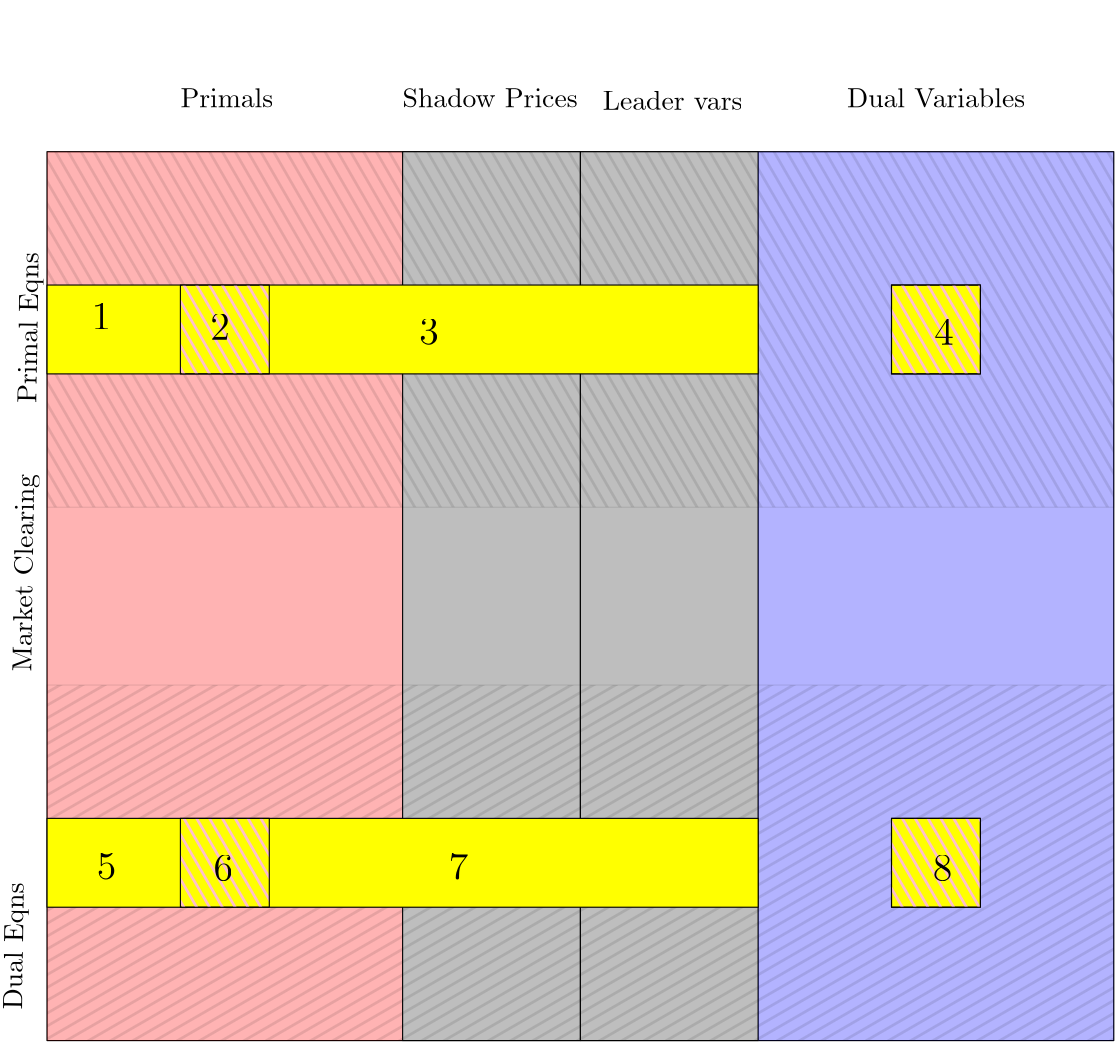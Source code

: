 <?xml version="1.0"?>
<!DOCTYPE ipe SYSTEM "ipe.dtd">
<ipe version="70206" creator="Ipe 7.2.10">
<info created="D:20190205165125" modified="D:20190218152342"/>
<ipestyle name="basic">
<symbol name="arrow/arc(spx)">
<path stroke="sym-stroke" fill="sym-stroke" pen="sym-pen">
0 0 m
-1 0.333 l
-1 -0.333 l
h
</path>
</symbol>
<symbol name="arrow/farc(spx)">
<path stroke="sym-stroke" fill="white" pen="sym-pen">
0 0 m
-1 0.333 l
-1 -0.333 l
h
</path>
</symbol>
<symbol name="arrow/ptarc(spx)">
<path stroke="sym-stroke" fill="sym-stroke" pen="sym-pen">
0 0 m
-1 0.333 l
-0.8 0 l
-1 -0.333 l
h
</path>
</symbol>
<symbol name="arrow/fptarc(spx)">
<path stroke="sym-stroke" fill="white" pen="sym-pen">
0 0 m
-1 0.333 l
-0.8 0 l
-1 -0.333 l
h
</path>
</symbol>
<symbol name="mark/circle(sx)" transformations="translations">
<path fill="sym-stroke">
0.6 0 0 0.6 0 0 e
0.4 0 0 0.4 0 0 e
</path>
</symbol>
<symbol name="mark/disk(sx)" transformations="translations">
<path fill="sym-stroke">
0.6 0 0 0.6 0 0 e
</path>
</symbol>
<symbol name="mark/fdisk(sfx)" transformations="translations">
<group>
<path fill="sym-fill">
0.5 0 0 0.5 0 0 e
</path>
<path fill="sym-stroke" fillrule="eofill">
0.6 0 0 0.6 0 0 e
0.4 0 0 0.4 0 0 e
</path>
</group>
</symbol>
<symbol name="mark/box(sx)" transformations="translations">
<path fill="sym-stroke" fillrule="eofill">
-0.6 -0.6 m
0.6 -0.6 l
0.6 0.6 l
-0.6 0.6 l
h
-0.4 -0.4 m
0.4 -0.4 l
0.4 0.4 l
-0.4 0.4 l
h
</path>
</symbol>
<symbol name="mark/square(sx)" transformations="translations">
<path fill="sym-stroke">
-0.6 -0.6 m
0.6 -0.6 l
0.6 0.6 l
-0.6 0.6 l
h
</path>
</symbol>
<symbol name="mark/fsquare(sfx)" transformations="translations">
<group>
<path fill="sym-fill">
-0.5 -0.5 m
0.5 -0.5 l
0.5 0.5 l
-0.5 0.5 l
h
</path>
<path fill="sym-stroke" fillrule="eofill">
-0.6 -0.6 m
0.6 -0.6 l
0.6 0.6 l
-0.6 0.6 l
h
-0.4 -0.4 m
0.4 -0.4 l
0.4 0.4 l
-0.4 0.4 l
h
</path>
</group>
</symbol>
<symbol name="mark/cross(sx)" transformations="translations">
<group>
<path fill="sym-stroke">
-0.43 -0.57 m
0.57 0.43 l
0.43 0.57 l
-0.57 -0.43 l
h
</path>
<path fill="sym-stroke">
-0.43 0.57 m
0.57 -0.43 l
0.43 -0.57 l
-0.57 0.43 l
h
</path>
</group>
</symbol>
<symbol name="arrow/fnormal(spx)">
<path stroke="sym-stroke" fill="white" pen="sym-pen">
0 0 m
-1 0.333 l
-1 -0.333 l
h
</path>
</symbol>
<symbol name="arrow/pointed(spx)">
<path stroke="sym-stroke" fill="sym-stroke" pen="sym-pen">
0 0 m
-1 0.333 l
-0.8 0 l
-1 -0.333 l
h
</path>
</symbol>
<symbol name="arrow/fpointed(spx)">
<path stroke="sym-stroke" fill="white" pen="sym-pen">
0 0 m
-1 0.333 l
-0.8 0 l
-1 -0.333 l
h
</path>
</symbol>
<symbol name="arrow/linear(spx)">
<path stroke="sym-stroke" pen="sym-pen">
-1 0.333 m
0 0 l
-1 -0.333 l
</path>
</symbol>
<symbol name="arrow/fdouble(spx)">
<path stroke="sym-stroke" fill="white" pen="sym-pen">
0 0 m
-1 0.333 l
-1 -0.333 l
h
-1 0 m
-2 0.333 l
-2 -0.333 l
h
</path>
</symbol>
<symbol name="arrow/double(spx)">
<path stroke="sym-stroke" fill="sym-stroke" pen="sym-pen">
0 0 m
-1 0.333 l
-1 -0.333 l
h
-1 0 m
-2 0.333 l
-2 -0.333 l
h
</path>
</symbol>
<pen name="heavier" value="0.8"/>
<pen name="fat" value="1.2"/>
<pen name="ultrafat" value="2"/>
<symbolsize name="large" value="5"/>
<symbolsize name="small" value="2"/>
<symbolsize name="tiny" value="1.1"/>
<arrowsize name="large" value="10"/>
<arrowsize name="small" value="5"/>
<arrowsize name="tiny" value="3"/>
<color name="red" value="1 0 0"/>
<color name="green" value="0 1 0"/>
<color name="blue" value="0 0 1"/>
<color name="yellow" value="1 1 0"/>
<color name="orange" value="1 0.647 0"/>
<color name="gold" value="1 0.843 0"/>
<color name="purple" value="0.627 0.125 0.941"/>
<color name="gray" value="0.745"/>
<color name="brown" value="0.647 0.165 0.165"/>
<color name="navy" value="0 0 0.502"/>
<color name="pink" value="1 0.753 0.796"/>
<color name="seagreen" value="0.18 0.545 0.341"/>
<color name="turquoise" value="0.251 0.878 0.816"/>
<color name="violet" value="0.933 0.51 0.933"/>
<color name="darkblue" value="0 0 0.545"/>
<color name="darkcyan" value="0 0.545 0.545"/>
<color name="darkgray" value="0.663"/>
<color name="darkgreen" value="0 0.392 0"/>
<color name="darkmagenta" value="0.545 0 0.545"/>
<color name="darkorange" value="1 0.549 0"/>
<color name="darkred" value="0.545 0 0"/>
<color name="lightblue" value="0.678 0.847 0.902"/>
<color name="lightcyan" value="0.878 1 1"/>
<color name="lightgray" value="0.827"/>
<color name="lightgreen" value="0.565 0.933 0.565"/>
<color name="lightyellow" value="1 1 0.878"/>
<dashstyle name="dashed" value="[4] 0"/>
<dashstyle name="dotted" value="[1 3] 0"/>
<dashstyle name="dash dotted" value="[4 2 1 2] 0"/>
<dashstyle name="dash dot dotted" value="[4 2 1 2 1 2] 0"/>
<textsize name="large" value="\large"/>
<textsize name="Large" value="\Large"/>
<textsize name="LARGE" value="\LARGE"/>
<textsize name="huge" value="\huge"/>
<textsize name="Huge" value="\Huge"/>
<textsize name="small" value="\small"/>
<textsize name="footnote" value="\footnotesize"/>
<textsize name="tiny" value="\tiny"/>
<textstyle name="center" begin="\begin{center}" end="\end{center}"/>
<textstyle name="itemize" begin="\begin{itemize}" end="\end{itemize}"/>
<textstyle name="item" begin="\begin{itemize}\item{}" end="\end{itemize}"/>
<gridsize name="4 pts" value="4"/>
<gridsize name="8 pts (~3 mm)" value="8"/>
<gridsize name="16 pts (~6 mm)" value="16"/>
<gridsize name="32 pts (~12 mm)" value="32"/>
<gridsize name="10 pts (~3.5 mm)" value="10"/>
<gridsize name="20 pts (~7 mm)" value="20"/>
<gridsize name="14 pts (~5 mm)" value="14"/>
<gridsize name="28 pts (~10 mm)" value="28"/>
<gridsize name="56 pts (~20 mm)" value="56"/>
<anglesize name="90 deg" value="90"/>
<anglesize name="60 deg" value="60"/>
<anglesize name="45 deg" value="45"/>
<anglesize name="30 deg" value="30"/>
<anglesize name="22.5 deg" value="22.5"/>
<opacity name="10%" value="0.1"/>
<opacity name="30%" value="0.3"/>
<opacity name="50%" value="0.5"/>
<opacity name="75%" value="0.75"/>
<tiling name="falling" angle="-60" step="4" width="1"/>
<tiling name="rising" angle="30" step="4" width="1"/>
</ipestyle>
<page>
<layer name="alpha"/>
<layer name="beta"/>
<view layers="beta" active="beta"/>
<path layer="alpha" stroke="black">
64 768 m
64 512 l
352 512 l
352 768 l
h
</path>
<path matrix="1.12454 0 0 1.12454 -43.8383 -95.6471" stroke="black" fill="green" opacity="50%">
320 512 m
320 768 l
352 768 l
352 512 l
h
</path>
<path stroke="black" fill="blue" opacity="10%" tiling="falling">
64 768 m
64 640 l
352 640 l
352 768 l
h
</path>
<path stroke="black" fill="red" opacity="10%" tiling="rising">
64 640 m
64 512 l
352 512 l
352 640 l
h
</path>
<path stroke="black" fill="green" pen="fat" opacity="50%">
64 512 m
64 480 l
352 480 l
352 512 l
h
</path>
<path stroke="black" fill="black" pen="fat">
192 560 m
192 560 l
192 560 l
192 560 l
h
</path>
<path matrix="1 0 0 1 124.571 -0.29058" stroke="black" fill="black" pen="fat" opacity="50%">
64 768 m
64 480 l
192 480 l
192 768 l
h
</path>
<text pos="80 800" stroke="black" type="minipage" width="96" height="5.958" depth="0.96" valign="top">Primal Var</text>
<text pos="208 800" stroke="black" type="minipage" width="64" height="5.958" depth="0.96" valign="top">Dual Vars</text>
<text pos="320 800" stroke="black" type="minipage" width="80" height="5.958" depth="0.96" valign="top">Shadow Prices
</text>
<text matrix="0.0149694 0.999888 -0.999888 0.0149694 782.769 620.293" pos="32 736" stroke="black" type="minipage" width="144" height="6.926" depth="1.93" valign="top">Primal Eqns</text>
<text matrix="0.0149694 0.999888 -0.999888 0.0149694 780.803 472.181" pos="32 736" stroke="black" type="minipage" width="144" height="6.926" depth="1.93" valign="top">Dual Eqns</text>
<path stroke="black" fill="black" pen="fat">
64 720 m
64 688 l
352 688 l
352 720 l
h
</path>
<path stroke="black" fill="black" pen="fat">
64 592 m
64 560 l
352 560 l
352 592 l
h
</path>
<path stroke="black" fill="darkmagenta" pen="fat" opacity="75%">
112 768 m
112 480 l
144 480 l
144 768 l
h
</path>
<path matrix="1 0 0 1 128 0" stroke="black" fill="darkmagenta" pen="fat" opacity="75%">
112 768 m
112 480 l
144 480 l
144 768 l
h
</path>
<text matrix="1 0 0 1 -48 0" pos="128 704" stroke="white" type="label" width="7.024" height="9.245" depth="0" valign="baseline" size="Large">1</text>
<text pos="128 704" stroke="white" type="label" width="7.024" height="9.245" depth="0" valign="baseline" size="Large">2</text>
<text matrix="1 0 0 1 64 0" pos="128 704" stroke="white" type="label" width="7.024" height="9.245" depth="0" valign="baseline" size="Large">3</text>
<text matrix="1 0 0 1 128 0" pos="128 704" stroke="white" type="label" width="7.024" height="9.245" depth="0" valign="baseline" size="Large">4</text>
<text matrix="1 0 0 1 176 0" pos="128 704" stroke="white" type="label" width="11.706" height="9.245" depth="0" valign="baseline" size="Large">5
</text>
<text matrix="1 0 0 1 -48 -128" pos="128 704" stroke="white" type="label" width="7.024" height="9.245" depth="0" valign="baseline" size="Large">6</text>
<text matrix="1 0 0 1 0 -128" pos="128 704" stroke="white" type="label" width="7.024" height="9.245" depth="0" valign="baseline" size="Large">7</text>
<text matrix="1 0 0 1 64 -128" pos="128 704" stroke="white" type="label" width="7.024" height="9.245" depth="0" valign="baseline" size="Large">8</text>
<text matrix="1 0 0 1 128 -128" pos="128 704" stroke="white" type="label" width="7.024" height="9.245" depth="0" valign="baseline" size="Large">9</text>
<text matrix="1 0 0 1 176 -128" pos="128 704" stroke="white" type="label" width="14.047" height="9.245" depth="0" valign="baseline" size="Large">10</text>
<path stroke="black" fill="darkmagenta" pen="fat">
384 704 m
384 640 l
448 640 l
448 704 l
h
</path>
<text pos="480 672" stroke="black" type="label" width="10.751" height="6.808" depth="0" valign="baseline" style="math">M</text>
<path stroke="black" fill="black" pen="fat">
384 608 m
384 576 l
560 576 l
560 608 l
h
</path>
<path stroke="white" fill="white" pen="fat">
416 704 m
416 640 l
</path>
<path stroke="white" fill="white" pen="fat">
384 672 m
448 672 l
</path>
<path stroke="white" fill="white" pen="fat">
432 608 m
432 576 l
</path>
<path stroke="white" fill="white" pen="fat">
512 608 m
512 576 l
</path>
<path matrix="1 0 0 1 0 -32" stroke="black" fill="black" pen="fat">
384 608 m
384 576 l
560 576 l
560 608 l
h
</path>
<path matrix="1 0 0 1 0 -32" stroke="white" fill="white" pen="fat">
432 608 m
432 576 l
</path>
<path matrix="1 0 0 1 0 -32" stroke="white" fill="white" pen="fat">
512 608 m
512 576 l
</path>
<text matrix="1 0 0 1 0 -16" pos="576 592" stroke="black" type="label" width="9.091" height="6.808" depth="0" valign="baseline" style="math">N</text>
<path stroke="white" fill="white" pen="fat">
384 576 m
560 576 l
</path>
<text matrix="1 0 0 1 277.7 -115.204" pos="128 704" stroke="white" type="label" width="7.024" height="9.245" depth="0" valign="baseline" size="Large">1</text>
<text matrix="1 0 0 1 268.698 -20.3166" pos="128 704" stroke="white" type="label" width="7.024" height="9.245" depth="0" valign="baseline" size="Large">2</text>
<text matrix="1 0 0 1 343.184 -116.654" pos="128 704" stroke="white" type="label" width="7.024" height="9.245" depth="0" valign="baseline" size="Large">3</text>
<text matrix="1 0 0 1 299.704 -20.9719" pos="128 704" stroke="white" type="label" width="7.024" height="9.245" depth="0" valign="baseline" size="Large">4</text>
<text matrix="1 0 0 1 402.755 -115.343" pos="128 704" stroke="white" type="label" width="11.706" height="9.245" depth="0" valign="baseline" size="Large">5
</text>
<text matrix="1 0 0 1 278.37 -148.317" pos="128 704" stroke="white" type="label" width="7.024" height="9.245" depth="0" valign="baseline" size="Large">6</text>
<text matrix="1 0 0 1 270.008 -52.6333" pos="128 704" stroke="white" type="label" width="7.024" height="9.245" depth="0" valign="baseline" size="Large">7</text>
<text matrix="1 0 0 1 343.84 -148.316" pos="128 704" stroke="white" type="label" width="7.024" height="9.245" depth="0" valign="baseline" size="Large">8</text>
<text matrix="1 0 0 1 404.065 -147.661" pos="128 704" stroke="white" type="label" width="14.047" height="9.245" depth="0" valign="baseline" size="Large">10</text>
<text matrix="1 0 0 1 300.36 -53.2888" pos="128 704" stroke="white" type="label" width="7.024" height="9.245" depth="0" valign="baseline" size="Large">9</text>
<path layer="beta" matrix="1.33333 0 0 1.11111 -69.3333 -85.3333" stroke="black">
64 768 m
64 480 l
352 480 l
352 768 l
h
</path>
<path matrix="0.888889 0 0 1.11111 -40.8889 -85.3333" stroke="black" fill="red" opacity="30%">
64 768 m
64 480 l
208 480 l
208 768 l
h
</path>
<path matrix="0.8 0 0 1.11111 -9.6 -85.3333" stroke="black" fill="gray">
192 768 m
192 480 l
272 480 l
272 768 l
h
</path>
<path matrix="1 0 0 1.11111 -48 -85.3333" stroke="black" fill="gray">
256 768 m
256 480 l
320 480 l
320 768 l
h
</path>
<path matrix="1 0 0 1.11111 -48 -85.3333" stroke="black" fill="blue" opacity="30%">
320 480 m
320 768 l
448 768 l
448 480 l
h
</path>
<text matrix="1 0 0 1 -48 0" transformations="translations" pos="112 784" stroke="black" type="label" width="33.43" height="6.918" depth="0" valign="baseline">Primals</text>
<text matrix="1 0 0 1 -64 0" transformations="translations" pos="208 784" stroke="black" type="label" width="63.041" height="6.918" depth="0" valign="baseline">Shadow Prices</text>
<text matrix="1 0 0 1 -55.9792 -0.917988" transformations="translations" pos="272 784" stroke="black" type="label" width="50.339" height="6.918" depth="0" valign="baseline">Leader vars</text>
<text matrix="1 0 0 1 -48 0" transformations="translations" pos="352 784" stroke="black" type="label" width="64.148" height="6.918" depth="0" valign="baseline">Dual Variables</text>
<path stroke="black" fill="black" opacity="10%" tiling="falling">
16 768 m
16 640 l
400 640 l
400 768 l
h
</path>
<path stroke="black" fill="black" opacity="10%" tiling="rising">
16 576 m
16 448 l
400 448 l
400 576 l
h
</path>
<text matrix="0.0149694 0.999888 -0.999888 0.0149694 735.496 416.262" pos="32 736" stroke="black" type="minipage" width="144" height="6.926" depth="1.93" valign="top">Dual Eqns</text>
<text matrix="0.0149694 0.999888 -0.999888 0.0149694 738.83 537.922" pos="32 736" stroke="black" type="minipage" width="144" height="6.926" depth="1.93" valign="top">Market Clearing</text>
<text matrix="0.0149694 0.999888 -0.999888 0.0149694 740.654 634.608" pos="32 736" stroke="black" type="minipage" width="144" height="6.926" depth="1.93" valign="top">Primal Eqns</text>
<path stroke="black" fill="yellow">
16 720 m
16 688 l
272 688 l
272 720 l
h
</path>
<path stroke="black" fill="yellow">
16 496 m
16 528 l
272 528 l
272 496 l
h
</path>
<path stroke="black" fill="yellow">
320 720 m
320 688 l
352 688 l
352 720 l
h
</path>
<path stroke="black" fill="yellow">
320 528 m
320 496 l
352 496 l
352 528 l
h
</path>
<path stroke="black" fill="pink" tiling="falling">
64 720 m
64 688 l
96 688 l
96 720 l
h
</path>
<path matrix="1 0 0 1 0 -192" stroke="black" fill="pink" tiling="falling">
64 720 m
64 688 l
96 688 l
96 720 l
h
</path>
<path matrix="1 0 0 1 256 -192" stroke="black" fill="pink" tiling="falling">
64 720 m
64 688 l
96 688 l
96 720 l
h
</path>
<path matrix="1 0 0 1 256 0" stroke="black" fill="pink" tiling="falling">
64 720 m
64 688 l
96 688 l
96 720 l
h
</path>
<text transformations="translations" pos="32 704" stroke="black" type="label" width="7.024" height="9.245" depth="0" valign="baseline" size="Large">1</text>
<text matrix="1 0 0 1 42.727 -3.71792" transformations="translations" pos="32 704" stroke="black" type="label" width="7.024" height="9.245" depth="0" valign="baseline" size="Large">2</text>
<text matrix="1 0 0 1 117.974 -5.49542" transformations="translations" pos="32 704" stroke="black" type="label" width="7.024" height="9.245" depth="0" valign="baseline" size="Large">3</text>
<text matrix="1 0 0 1 303.426 -5.49542" transformations="translations" pos="32 704" stroke="black" type="label" width="7.024" height="9.245" depth="0" valign="baseline" size="Large">4</text>
<text matrix="1 0 0 1 1.84467 -198.057" transformations="translations" pos="32 704" stroke="black" type="label" width="7.024" height="9.245" depth="0" valign="baseline" size="Large">5</text>
<text matrix="1 0 0 1 43.912 -198.65" transformations="translations" pos="32 704" stroke="black" type="label" width="7.024" height="9.245" depth="0" valign="baseline" size="Large">6</text>
<text matrix="1 0 0 1 128.639 -198.057" transformations="translations" pos="32 704" stroke="black" type="label" width="7.024" height="9.245" depth="0" valign="baseline" size="Large">7</text>
<text matrix="1 0 0 1 302.834 -198.65" transformations="translations" pos="32 704" stroke="black" type="label" width="7.024" height="9.245" depth="0" valign="baseline" size="Large">8</text>
</page>
</ipe>
